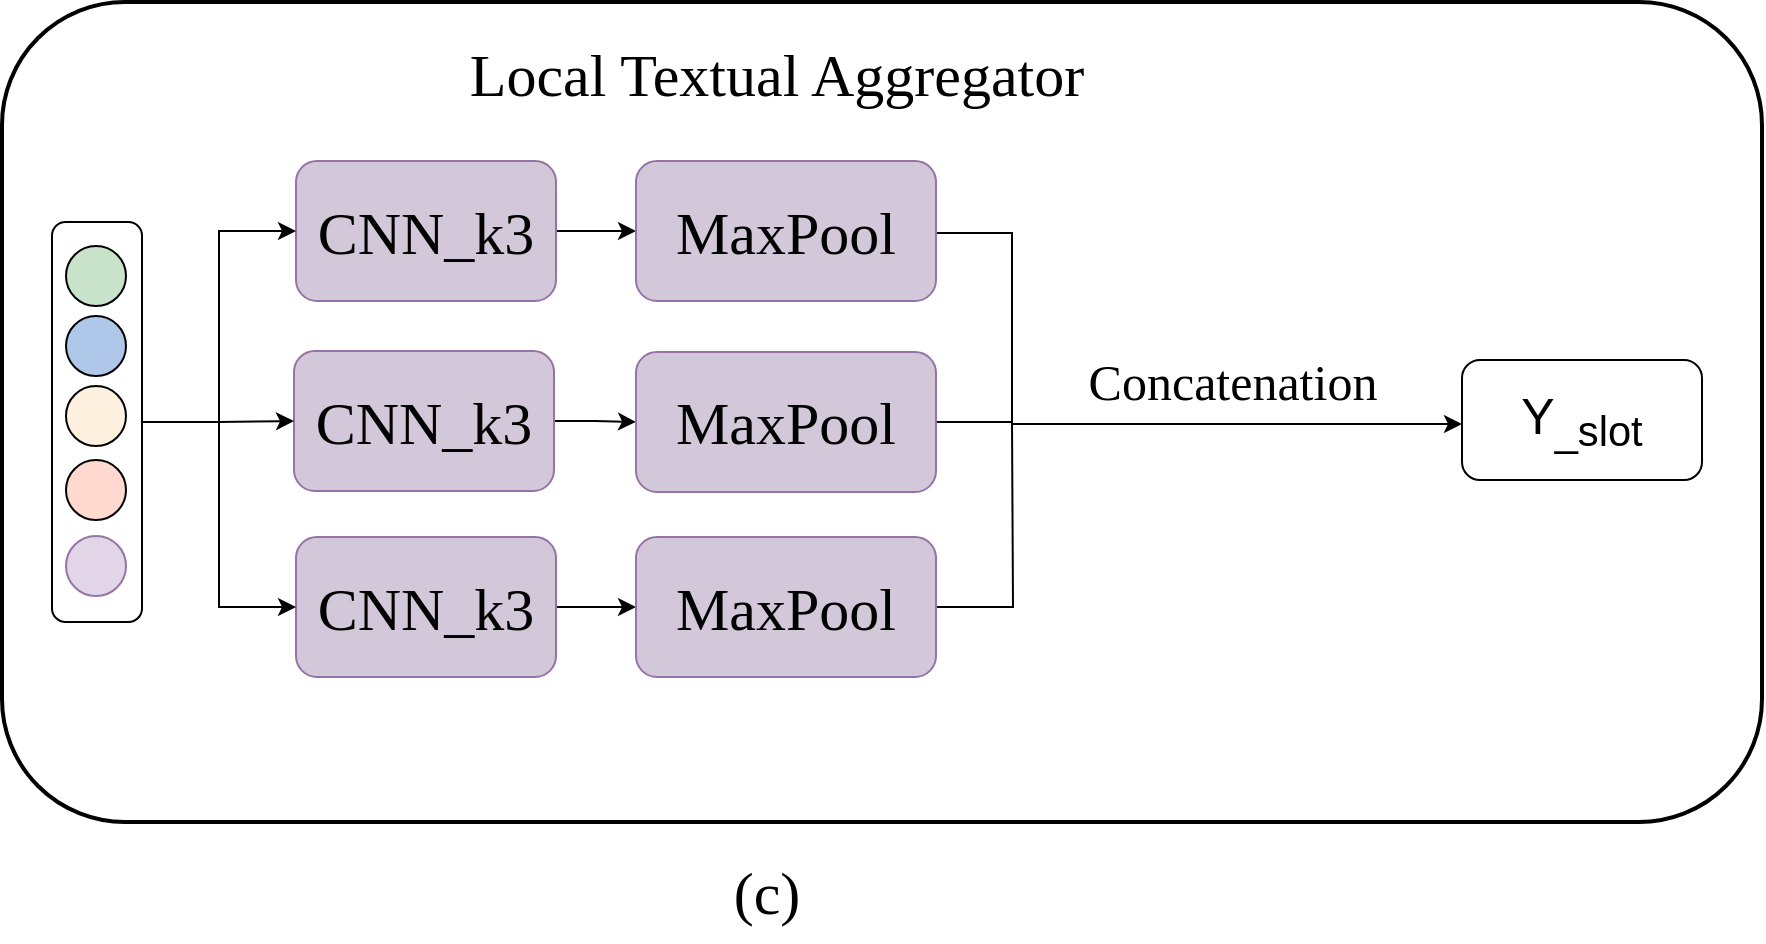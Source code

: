 <mxfile version="24.7.5">
  <diagram name="第 1 页" id="XF81UmgwEpL8YA5Gjhee">
    <mxGraphModel dx="735" dy="833" grid="1" gridSize="10" guides="1" tooltips="1" connect="1" arrows="1" fold="1" page="1" pageScale="1" pageWidth="827" pageHeight="1169" math="0" shadow="0">
      <root>
        <mxCell id="0" />
        <mxCell id="1" parent="0" />
        <mxCell id="aauoK8OYN8aR4GPgjqtQ-1" value="" style="rounded=1;whiteSpace=wrap;html=1;strokeWidth=2;" vertex="1" parent="1">
          <mxGeometry x="840" y="10" width="880" height="410" as="geometry" />
        </mxCell>
        <mxCell id="aauoK8OYN8aR4GPgjqtQ-2" style="edgeStyle=orthogonalEdgeStyle;rounded=0;orthogonalLoop=1;jettySize=auto;html=1;exitX=1;exitY=0.5;exitDx=0;exitDy=0;entryX=0;entryY=0.5;entryDx=0;entryDy=0;" edge="1" parent="1" source="aauoK8OYN8aR4GPgjqtQ-3" target="aauoK8OYN8aR4GPgjqtQ-5">
          <mxGeometry relative="1" as="geometry" />
        </mxCell>
        <mxCell id="aauoK8OYN8aR4GPgjqtQ-3" value="&lt;font style=&quot;font-size: 30px;&quot; face=&quot;Times New Roman&quot;&gt;CNN_k3&lt;/font&gt;" style="rounded=1;whiteSpace=wrap;html=1;fillColor=#D3C8D9;strokeColor=#9673a6;" vertex="1" parent="1">
          <mxGeometry x="987" y="89.5" width="130" height="70" as="geometry" />
        </mxCell>
        <mxCell id="aauoK8OYN8aR4GPgjqtQ-4" style="edgeStyle=orthogonalEdgeStyle;rounded=0;orthogonalLoop=1;jettySize=auto;html=1;exitX=1;exitY=0.5;exitDx=0;exitDy=0;" edge="1" parent="1" target="aauoK8OYN8aR4GPgjqtQ-13">
          <mxGeometry relative="1" as="geometry">
            <mxPoint x="1307" y="125.5" as="sourcePoint" />
            <mxPoint x="1470" y="221" as="targetPoint" />
            <Array as="points">
              <mxPoint x="1345" y="126" />
              <mxPoint x="1345" y="221" />
            </Array>
          </mxGeometry>
        </mxCell>
        <mxCell id="aauoK8OYN8aR4GPgjqtQ-5" value="&lt;font style=&quot;font-size: 30px;&quot; face=&quot;Times New Roman&quot;&gt;MaxPool&lt;/font&gt;" style="rounded=1;whiteSpace=wrap;html=1;fillColor=#D3C8D9;strokeColor=#9673a6;" vertex="1" parent="1">
          <mxGeometry x="1157" y="89.5" width="150" height="70" as="geometry" />
        </mxCell>
        <mxCell id="aauoK8OYN8aR4GPgjqtQ-6" value="" style="group" vertex="1" connectable="0" parent="1">
          <mxGeometry x="865" y="121" width="45" height="200" as="geometry" />
        </mxCell>
        <mxCell id="aauoK8OYN8aR4GPgjqtQ-7" value="" style="rounded=1;whiteSpace=wrap;html=1;direction=south;container=0;" vertex="1" parent="aauoK8OYN8aR4GPgjqtQ-6">
          <mxGeometry y="-1" width="45" height="200" as="geometry" />
        </mxCell>
        <mxCell id="aauoK8OYN8aR4GPgjqtQ-8" value="" style="ellipse;whiteSpace=wrap;html=1;aspect=fixed;fillColor=#afc8ea;direction=south;container=0;" vertex="1" parent="aauoK8OYN8aR4GPgjqtQ-6">
          <mxGeometry x="7" y="46" width="30" height="30" as="geometry" />
        </mxCell>
        <mxCell id="aauoK8OYN8aR4GPgjqtQ-9" value="" style="ellipse;whiteSpace=wrap;html=1;aspect=fixed;fillColor=#fef1e0;direction=south;container=0;" vertex="1" parent="aauoK8OYN8aR4GPgjqtQ-6">
          <mxGeometry x="7" y="81" width="30" height="30" as="geometry" />
        </mxCell>
        <mxCell id="aauoK8OYN8aR4GPgjqtQ-10" value="" style="ellipse;whiteSpace=wrap;html=1;aspect=fixed;fillColor=#ffd9d0;direction=south;container=0;" vertex="1" parent="aauoK8OYN8aR4GPgjqtQ-6">
          <mxGeometry x="7" y="118" width="30" height="30" as="geometry" />
        </mxCell>
        <mxCell id="aauoK8OYN8aR4GPgjqtQ-11" value="" style="ellipse;whiteSpace=wrap;html=1;aspect=fixed;fillColor=#c8e3ca;direction=south;container=0;" vertex="1" parent="aauoK8OYN8aR4GPgjqtQ-6">
          <mxGeometry x="7" y="11" width="30" height="30" as="geometry" />
        </mxCell>
        <mxCell id="aauoK8OYN8aR4GPgjqtQ-12" value="" style="ellipse;whiteSpace=wrap;html=1;aspect=fixed;fillColor=#e1d5e7;strokeColor=#9673a6;container=0;" vertex="1" parent="aauoK8OYN8aR4GPgjqtQ-6">
          <mxGeometry x="7" y="156" width="30" height="30" as="geometry" />
        </mxCell>
        <mxCell id="aauoK8OYN8aR4GPgjqtQ-13" value="&lt;font style=&quot;font-size: 25px;&quot;&gt;Y&lt;sub&gt;_slot&lt;/sub&gt;&lt;/font&gt;" style="rounded=1;whiteSpace=wrap;html=1;" vertex="1" parent="1">
          <mxGeometry x="1570" y="189" width="120" height="60" as="geometry" />
        </mxCell>
        <mxCell id="aauoK8OYN8aR4GPgjqtQ-14" value="&lt;font style=&quot;font-size: 30px;&quot; face=&quot;Times New Roman&quot;&gt;Local Textual Aggregator&lt;/font&gt;" style="text;html=1;align=center;verticalAlign=middle;resizable=0;points=[];autosize=1;strokeColor=none;fillColor=none;" vertex="1" parent="1">
          <mxGeometry x="1062" y="21" width="330" height="50" as="geometry" />
        </mxCell>
        <mxCell id="aauoK8OYN8aR4GPgjqtQ-15" value="&lt;font face=&quot;Times New Roman&quot;&gt;&lt;span style=&quot;font-size: 30px;&quot;&gt;(c)&lt;/span&gt;&lt;/font&gt;" style="text;html=1;align=center;verticalAlign=middle;resizable=0;points=[];autosize=1;strokeColor=none;fillColor=none;" vertex="1" parent="1">
          <mxGeometry x="1192" y="430" width="60" height="50" as="geometry" />
        </mxCell>
        <mxCell id="aauoK8OYN8aR4GPgjqtQ-16" style="edgeStyle=orthogonalEdgeStyle;rounded=0;orthogonalLoop=1;jettySize=auto;html=1;exitX=1;exitY=0.5;exitDx=0;exitDy=0;entryX=0;entryY=0.5;entryDx=0;entryDy=0;" edge="1" parent="1" source="aauoK8OYN8aR4GPgjqtQ-17" target="aauoK8OYN8aR4GPgjqtQ-21">
          <mxGeometry relative="1" as="geometry" />
        </mxCell>
        <mxCell id="aauoK8OYN8aR4GPgjqtQ-17" value="&lt;font style=&quot;font-size: 30px;&quot; face=&quot;Times New Roman&quot;&gt;CNN_k3&lt;/font&gt;" style="rounded=1;whiteSpace=wrap;html=1;fillColor=#D3C8D9;strokeColor=#9673a6;" vertex="1" parent="1">
          <mxGeometry x="986" y="184.5" width="130" height="70" as="geometry" />
        </mxCell>
        <mxCell id="aauoK8OYN8aR4GPgjqtQ-18" style="edgeStyle=orthogonalEdgeStyle;rounded=0;orthogonalLoop=1;jettySize=auto;html=1;exitX=1;exitY=0.5;exitDx=0;exitDy=0;entryX=0;entryY=0.5;entryDx=0;entryDy=0;" edge="1" parent="1" source="aauoK8OYN8aR4GPgjqtQ-19" target="aauoK8OYN8aR4GPgjqtQ-23">
          <mxGeometry relative="1" as="geometry" />
        </mxCell>
        <mxCell id="aauoK8OYN8aR4GPgjqtQ-19" value="&lt;font style=&quot;font-size: 30px;&quot; face=&quot;Times New Roman&quot;&gt;CNN_k3&lt;/font&gt;" style="rounded=1;whiteSpace=wrap;html=1;fillColor=#D3C8D9;strokeColor=#9673a6;" vertex="1" parent="1">
          <mxGeometry x="987" y="277.5" width="130" height="70" as="geometry" />
        </mxCell>
        <mxCell id="aauoK8OYN8aR4GPgjqtQ-20" style="edgeStyle=orthogonalEdgeStyle;rounded=0;orthogonalLoop=1;jettySize=auto;html=1;exitX=1;exitY=0.5;exitDx=0;exitDy=0;endArrow=none;endFill=0;" edge="1" parent="1">
          <mxGeometry relative="1" as="geometry">
            <mxPoint x="1307" y="220" as="sourcePoint" />
            <mxPoint x="1345" y="211" as="targetPoint" />
            <Array as="points">
              <mxPoint x="1345" y="220" />
            </Array>
          </mxGeometry>
        </mxCell>
        <mxCell id="aauoK8OYN8aR4GPgjqtQ-21" value="&lt;font style=&quot;font-size: 30px;&quot; face=&quot;Times New Roman&quot;&gt;MaxPool&lt;/font&gt;" style="rounded=1;whiteSpace=wrap;html=1;fillColor=#D3C8D9;strokeColor=#9673a6;" vertex="1" parent="1">
          <mxGeometry x="1157" y="185" width="150" height="70" as="geometry" />
        </mxCell>
        <mxCell id="aauoK8OYN8aR4GPgjqtQ-22" style="edgeStyle=orthogonalEdgeStyle;rounded=0;orthogonalLoop=1;jettySize=auto;html=1;exitX=1;exitY=0.5;exitDx=0;exitDy=0;endArrow=none;endFill=0;" edge="1" parent="1" source="aauoK8OYN8aR4GPgjqtQ-23">
          <mxGeometry relative="1" as="geometry">
            <mxPoint x="1345" y="220" as="targetPoint" />
          </mxGeometry>
        </mxCell>
        <mxCell id="aauoK8OYN8aR4GPgjqtQ-23" value="&lt;font style=&quot;font-size: 30px;&quot; face=&quot;Times New Roman&quot;&gt;MaxPool&lt;/font&gt;" style="rounded=1;whiteSpace=wrap;html=1;fillColor=#D3C8D9;strokeColor=#9673a6;" vertex="1" parent="1">
          <mxGeometry x="1157" y="277.5" width="150" height="70" as="geometry" />
        </mxCell>
        <mxCell id="aauoK8OYN8aR4GPgjqtQ-24" style="edgeStyle=orthogonalEdgeStyle;rounded=0;orthogonalLoop=1;jettySize=auto;html=1;exitX=0.5;exitY=0;exitDx=0;exitDy=0;entryX=0;entryY=0.5;entryDx=0;entryDy=0;" edge="1" parent="1" source="aauoK8OYN8aR4GPgjqtQ-7" target="aauoK8OYN8aR4GPgjqtQ-3">
          <mxGeometry relative="1" as="geometry" />
        </mxCell>
        <mxCell id="aauoK8OYN8aR4GPgjqtQ-25" style="edgeStyle=orthogonalEdgeStyle;rounded=0;orthogonalLoop=1;jettySize=auto;html=1;exitX=0.5;exitY=0;exitDx=0;exitDy=0;entryX=0;entryY=0.5;entryDx=0;entryDy=0;" edge="1" parent="1" source="aauoK8OYN8aR4GPgjqtQ-7" target="aauoK8OYN8aR4GPgjqtQ-17">
          <mxGeometry relative="1" as="geometry" />
        </mxCell>
        <mxCell id="aauoK8OYN8aR4GPgjqtQ-26" style="edgeStyle=orthogonalEdgeStyle;rounded=0;orthogonalLoop=1;jettySize=auto;html=1;exitX=0.5;exitY=0;exitDx=0;exitDy=0;entryX=0;entryY=0.5;entryDx=0;entryDy=0;" edge="1" parent="1" source="aauoK8OYN8aR4GPgjqtQ-7" target="aauoK8OYN8aR4GPgjqtQ-19">
          <mxGeometry relative="1" as="geometry" />
        </mxCell>
        <mxCell id="aauoK8OYN8aR4GPgjqtQ-27" value="&lt;span style=&quot;background-color: initial;&quot;&gt;&lt;font face=&quot;Times New Roman&quot; style=&quot;font-size: 25px;&quot;&gt;Concatenation&lt;/font&gt;&lt;/span&gt;" style="text;html=1;align=center;verticalAlign=middle;resizable=0;points=[];autosize=1;strokeColor=none;fillColor=none;flipV=0;" vertex="1" parent="1">
          <mxGeometry x="1370" y="180" width="170" height="40" as="geometry" />
        </mxCell>
      </root>
    </mxGraphModel>
  </diagram>
</mxfile>
